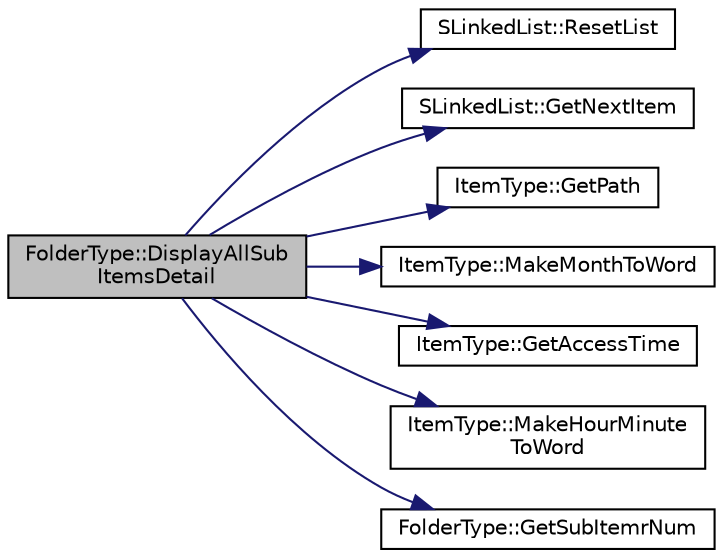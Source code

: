 digraph "FolderType::DisplayAllSubItemsDetail"
{
 // LATEX_PDF_SIZE
  edge [fontname="Helvetica",fontsize="10",labelfontname="Helvetica",labelfontsize="10"];
  node [fontname="Helvetica",fontsize="10",shape=record];
  rankdir="LR";
  Node28 [label="FolderType::DisplayAllSub\lItemsDetail",height=0.2,width=0.4,color="black", fillcolor="grey75", style="filled", fontcolor="black",tooltip="Display the Current Folder's SubFolder List on Screen. @detail if there is no sub folders return;."];
  Node28 -> Node29 [color="midnightblue",fontsize="10",style="solid",fontname="Helvetica"];
  Node29 [label="SLinkedList::ResetList",height=0.2,width=0.4,color="black", fillcolor="white", style="filled",URL="$class_s_linked_list.html#a80c0d48d73ed1ab28a0a2038d4b814dd",tooltip="Initialize current pointer for an iteration through the list. (make nullptr)"];
  Node28 -> Node30 [color="midnightblue",fontsize="10",style="solid",fontname="Helvetica"];
  Node30 [label="SLinkedList::GetNextItem",height=0.2,width=0.4,color="black", fillcolor="white", style="filled",URL="$class_s_linked_list.html#a28631c0c61224b82cf84a5b71994776d",tooltip="move list iterator to the next item in list and get that item."];
  Node28 -> Node31 [color="midnightblue",fontsize="10",style="solid",fontname="Helvetica"];
  Node31 [label="ItemType::GetPath",height=0.2,width=0.4,color="black", fillcolor="white", style="filled",URL="$class_item_type.html#a12779ddd429e3fac928c8ade27b12107",tooltip="Get Item path."];
  Node28 -> Node32 [color="midnightblue",fontsize="10",style="solid",fontname="Helvetica"];
  Node32 [label="ItemType::MakeMonthToWord",height=0.2,width=0.4,color="black", fillcolor="white", style="filled",URL="$class_item_type.html#a78b1b6a0b65a5c9e5e744ac70c0d57a1",tooltip="generate Month \"mm\" to word"];
  Node28 -> Node33 [color="midnightblue",fontsize="10",style="solid",fontname="Helvetica"];
  Node33 [label="ItemType::GetAccessTime",height=0.2,width=0.4,color="black", fillcolor="white", style="filled",URL="$class_item_type.html#a576cb5ec852e3b8a8302004dd3ce62b0",tooltip="Get Access Time."];
  Node28 -> Node34 [color="midnightblue",fontsize="10",style="solid",fontname="Helvetica"];
  Node34 [label="ItemType::MakeHourMinute\lToWord",height=0.2,width=0.4,color="black", fillcolor="white", style="filled",URL="$class_item_type.html#a8bb2fb38a8263d044aeae28c411492ce",tooltip="generate hour,minute \"hhmm\" to Am,Pm(return)"];
  Node28 -> Node35 [color="midnightblue",fontsize="10",style="solid",fontname="Helvetica"];
  Node35 [label="FolderType::GetSubItemrNum",height=0.2,width=0.4,color="black", fillcolor="white", style="filled",URL="$class_folder_type.html#ae7b7359667abec0dcf362bd9910323b0",tooltip="Get SubFolder Number."];
}
